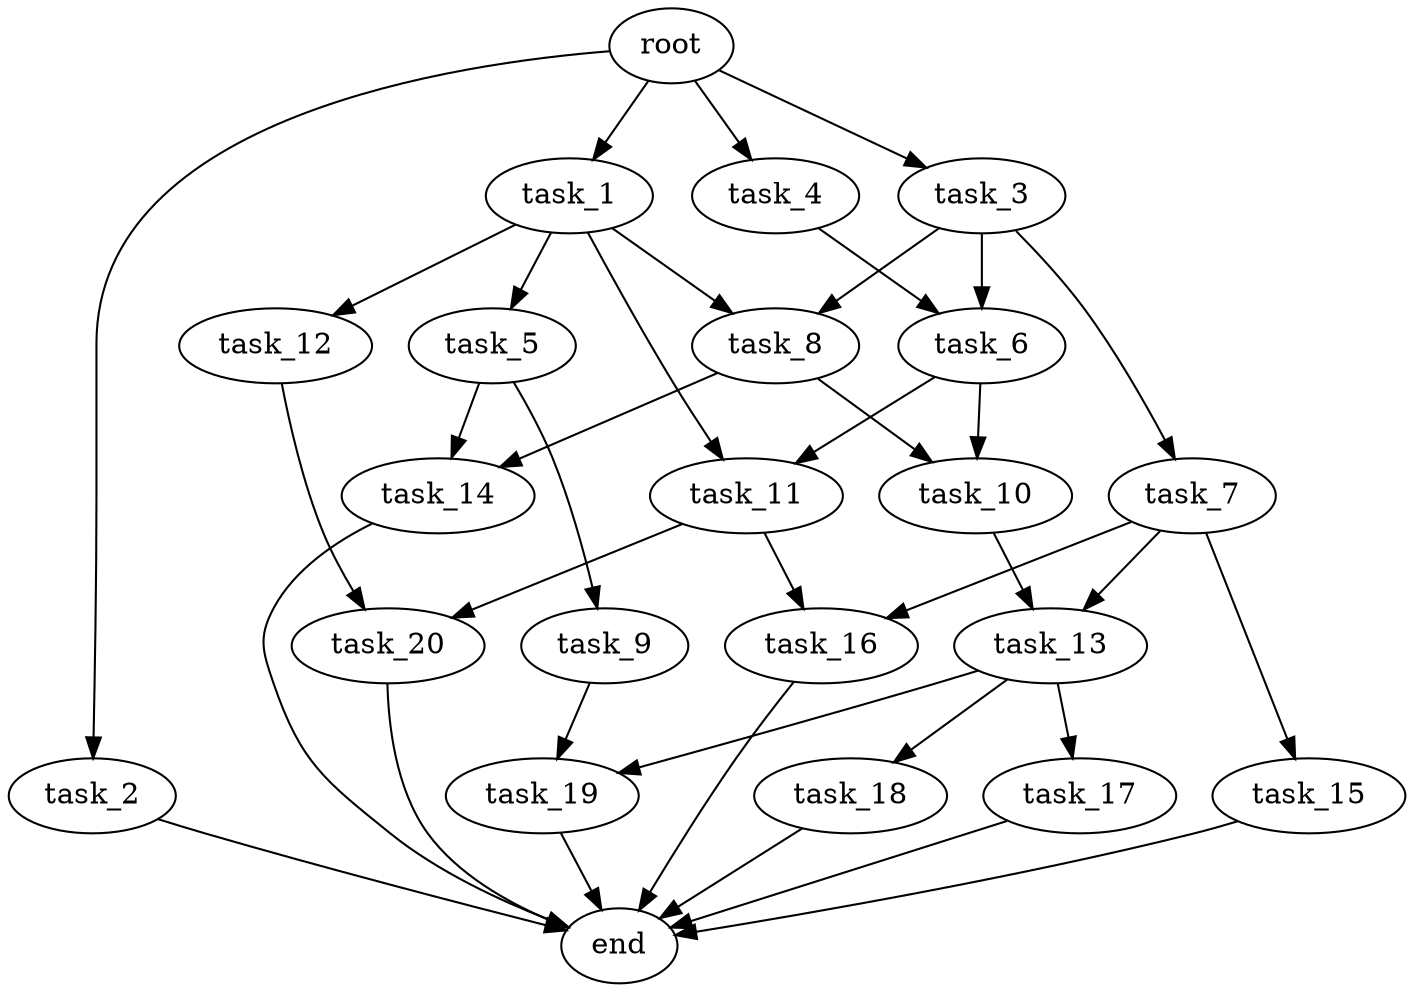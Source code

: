 digraph G {
  root [size="0.000000e+00"];
  task_1 [size="4.829965e+10"];
  task_2 [size="8.047077e+10"];
  task_3 [size="6.850223e+10"];
  task_4 [size="2.975041e+10"];
  task_5 [size="7.306573e+09"];
  task_6 [size="6.000704e+09"];
  task_7 [size="4.396615e+10"];
  task_8 [size="4.843027e+10"];
  task_9 [size="2.041026e+10"];
  task_10 [size="6.066996e+10"];
  task_11 [size="3.126512e+10"];
  task_12 [size="7.183910e+10"];
  task_13 [size="7.342263e+10"];
  task_14 [size="8.607913e+10"];
  task_15 [size="9.753766e+10"];
  task_16 [size="1.308531e+10"];
  task_17 [size="3.706031e+10"];
  task_18 [size="5.616951e+10"];
  task_19 [size="3.191840e+10"];
  task_20 [size="4.665259e+10"];
  end [size="0.000000e+00"];

  root -> task_1 [size="1.000000e-12"];
  root -> task_2 [size="1.000000e-12"];
  root -> task_3 [size="1.000000e-12"];
  root -> task_4 [size="1.000000e-12"];
  task_1 -> task_5 [size="7.306573e+07"];
  task_1 -> task_8 [size="2.421514e+08"];
  task_1 -> task_11 [size="1.563256e+08"];
  task_1 -> task_12 [size="7.183910e+08"];
  task_2 -> end [size="1.000000e-12"];
  task_3 -> task_6 [size="3.000352e+07"];
  task_3 -> task_7 [size="4.396615e+08"];
  task_3 -> task_8 [size="2.421514e+08"];
  task_4 -> task_6 [size="3.000352e+07"];
  task_5 -> task_9 [size="2.041026e+08"];
  task_5 -> task_14 [size="4.303956e+08"];
  task_6 -> task_10 [size="3.033498e+08"];
  task_6 -> task_11 [size="1.563256e+08"];
  task_7 -> task_13 [size="3.671132e+08"];
  task_7 -> task_15 [size="9.753766e+08"];
  task_7 -> task_16 [size="6.542654e+07"];
  task_8 -> task_10 [size="3.033498e+08"];
  task_8 -> task_14 [size="4.303956e+08"];
  task_9 -> task_19 [size="1.595920e+08"];
  task_10 -> task_13 [size="3.671132e+08"];
  task_11 -> task_16 [size="6.542654e+07"];
  task_11 -> task_20 [size="2.332630e+08"];
  task_12 -> task_20 [size="2.332630e+08"];
  task_13 -> task_17 [size="3.706031e+08"];
  task_13 -> task_18 [size="5.616951e+08"];
  task_13 -> task_19 [size="1.595920e+08"];
  task_14 -> end [size="1.000000e-12"];
  task_15 -> end [size="1.000000e-12"];
  task_16 -> end [size="1.000000e-12"];
  task_17 -> end [size="1.000000e-12"];
  task_18 -> end [size="1.000000e-12"];
  task_19 -> end [size="1.000000e-12"];
  task_20 -> end [size="1.000000e-12"];
}
